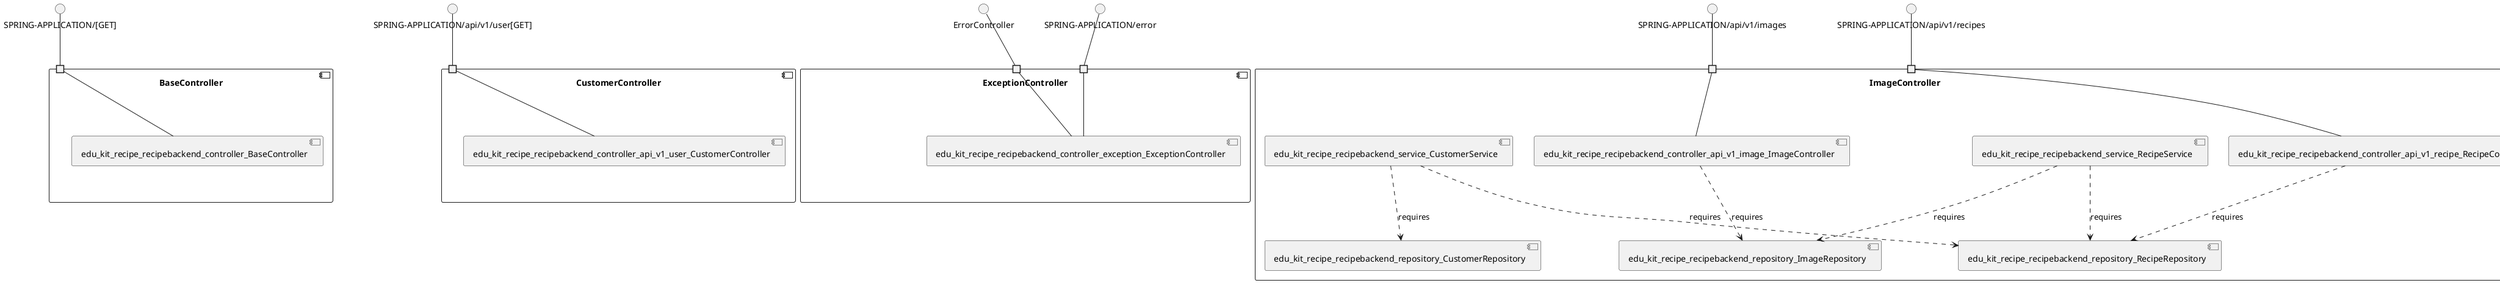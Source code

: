 @startuml
skinparam fixCircleLabelOverlapping true
component "BaseController\n\n\n\n\n\n" {
[edu_kit_recipe_recipebackend_controller_BaseController]
portin " " as BaseController_requires_SPRING_APPLICATION_GET_
"BaseController_requires_SPRING_APPLICATION_GET_"--[edu_kit_recipe_recipebackend_controller_BaseController]
}
interface "SPRING-APPLICATION/[GET]" as interface.SPRING_APPLICATION_GET_
interface.SPRING_APPLICATION_GET_--"BaseController_requires_SPRING_APPLICATION_GET_"
component "CustomerController\n\n\n\n\n\n" {
[edu_kit_recipe_recipebackend_controller_api_v1_user_CustomerController]
portin " " as CustomerController_requires_SPRING_APPLICATION_api_v1_user_GET_
"CustomerController_requires_SPRING_APPLICATION_api_v1_user_GET_"--[edu_kit_recipe_recipebackend_controller_api_v1_user_CustomerController]
}
interface "SPRING-APPLICATION/api/v1/user[GET]" as interface.SPRING_APPLICATION_api_v1_user_GET_
interface.SPRING_APPLICATION_api_v1_user_GET_--"CustomerController_requires_SPRING_APPLICATION_api_v1_user_GET_"
component "ExceptionController\n\n\n\n\n\n" {
[edu_kit_recipe_recipebackend_controller_exception_ExceptionController]
portin " " as ExceptionController_requires_SPRING_APPLICATION_error
portin " " as ExceptionController_requires_ErrorController
"ExceptionController_requires_ErrorController"--[edu_kit_recipe_recipebackend_controller_exception_ExceptionController]
"ExceptionController_requires_SPRING_APPLICATION_error"--[edu_kit_recipe_recipebackend_controller_exception_ExceptionController]
}
interface "ErrorController" as interface.ErrorController
interface.ErrorController--"ExceptionController_requires_ErrorController"
interface "SPRING-APPLICATION/error" as interface.SPRING_APPLICATION_error
interface.SPRING_APPLICATION_error--"ExceptionController_requires_SPRING_APPLICATION_error"
component "ImageController\n\n\n\n\n\n" {
[edu_kit_recipe_recipebackend_service_RecipeService]
[edu_kit_recipe_recipebackend_repository_ImageRepository]
[edu_kit_recipe_recipebackend_controller_api_v1_image_ImageController]
[edu_kit_recipe_recipebackend_controller_api_v1_recipe_RecipeController]
[edu_kit_recipe_recipebackend_repository_RecipeRepository]
[edu_kit_recipe_recipebackend_service_CustomerService]
[edu_kit_recipe_recipebackend_repository_CustomerRepository]
portin " " as ImageController_requires_SPRING_APPLICATION_api_v1_images
portin " " as ImageController_requires_SPRING_APPLICATION_api_v1_recipes
[edu_kit_recipe_recipebackend_service_RecipeService]..>[edu_kit_recipe_recipebackend_repository_ImageRepository] : requires
[edu_kit_recipe_recipebackend_controller_api_v1_image_ImageController]..>[edu_kit_recipe_recipebackend_repository_ImageRepository] : requires
[edu_kit_recipe_recipebackend_service_CustomerService]..>[edu_kit_recipe_recipebackend_repository_RecipeRepository] : requires
[edu_kit_recipe_recipebackend_service_CustomerService]..>[edu_kit_recipe_recipebackend_repository_CustomerRepository] : requires
[edu_kit_recipe_recipebackend_controller_api_v1_recipe_RecipeController]..>[edu_kit_recipe_recipebackend_repository_RecipeRepository] : requires
[edu_kit_recipe_recipebackend_service_RecipeService]..>[edu_kit_recipe_recipebackend_repository_RecipeRepository] : requires
"ImageController_requires_SPRING_APPLICATION_api_v1_recipes"--[edu_kit_recipe_recipebackend_controller_api_v1_recipe_RecipeController]
"ImageController_requires_SPRING_APPLICATION_api_v1_images"--[edu_kit_recipe_recipebackend_controller_api_v1_image_ImageController]
}
interface "SPRING-APPLICATION/api/v1/images" as interface.SPRING_APPLICATION_api_v1_images
interface.SPRING_APPLICATION_api_v1_images--"ImageController_requires_SPRING_APPLICATION_api_v1_images"
interface "SPRING-APPLICATION/api/v1/recipes" as interface.SPRING_APPLICATION_api_v1_recipes
interface.SPRING_APPLICATION_api_v1_recipes--"ImageController_requires_SPRING_APPLICATION_api_v1_recipes"
component "IngredientsController\n\n\n\n\n\n" {
[edu_kit_recipe_recipebackend_repository_tag_TagRepository]
[edu_kit_recipe_recipebackend_controller_api_v1_tag_TagsController]
[edu_kit_recipe_recipebackend_repository_IngredientRepository]
[edu_kit_recipe_recipebackend_controller_api_v1_ingredients_IngredientsController]
portin " " as IngredientsController_requires_SPRING_APPLICATION_api_v1_ingredients
portin " " as IngredientsController_requires_SPRING_APPLICATION_api_v1_tags
[edu_kit_recipe_recipebackend_controller_api_v1_tag_TagsController]..>[edu_kit_recipe_recipebackend_repository_tag_TagRepository] : requires
[edu_kit_recipe_recipebackend_controller_api_v1_ingredients_IngredientsController]..>[edu_kit_recipe_recipebackend_repository_IngredientRepository] : requires
[edu_kit_recipe_recipebackend_controller_api_v1_ingredients_IngredientsController]..>[edu_kit_recipe_recipebackend_repository_tag_TagRepository] : requires
"IngredientsController_requires_SPRING_APPLICATION_api_v1_tags"--[edu_kit_recipe_recipebackend_controller_api_v1_tag_TagsController]
"IngredientsController_requires_SPRING_APPLICATION_api_v1_ingredients"--[edu_kit_recipe_recipebackend_controller_api_v1_ingredients_IngredientsController]
}
interface "SPRING-APPLICATION/api/v1/ingredients" as interface.SPRING_APPLICATION_api_v1_ingredients
interface.SPRING_APPLICATION_api_v1_ingredients--"IngredientsController_requires_SPRING_APPLICATION_api_v1_ingredients"
interface "SPRING-APPLICATION/api/v1/tags" as interface.SPRING_APPLICATION_api_v1_tags
interface.SPRING_APPLICATION_api_v1_tags--"IngredientsController_requires_SPRING_APPLICATION_api_v1_tags"
component "UnitController\n\n\n\n\n\n" {
[edu_kit_recipe_recipebackend_repository_UnitRepository]
[edu_kit_recipe_recipebackend_controller_api_v1_units_UnitController]
portin " " as UnitController_requires_SPRING_APPLICATION_api_v1_units
[edu_kit_recipe_recipebackend_controller_api_v1_units_UnitController]..>[edu_kit_recipe_recipebackend_repository_UnitRepository] : requires
"UnitController_requires_SPRING_APPLICATION_api_v1_units"--[edu_kit_recipe_recipebackend_controller_api_v1_units_UnitController]
}
interface "SPRING-APPLICATION/api/v1/units" as interface.SPRING_APPLICATION_api_v1_units
interface.SPRING_APPLICATION_api_v1_units--"UnitController_requires_SPRING_APPLICATION_api_v1_units"

@enduml
